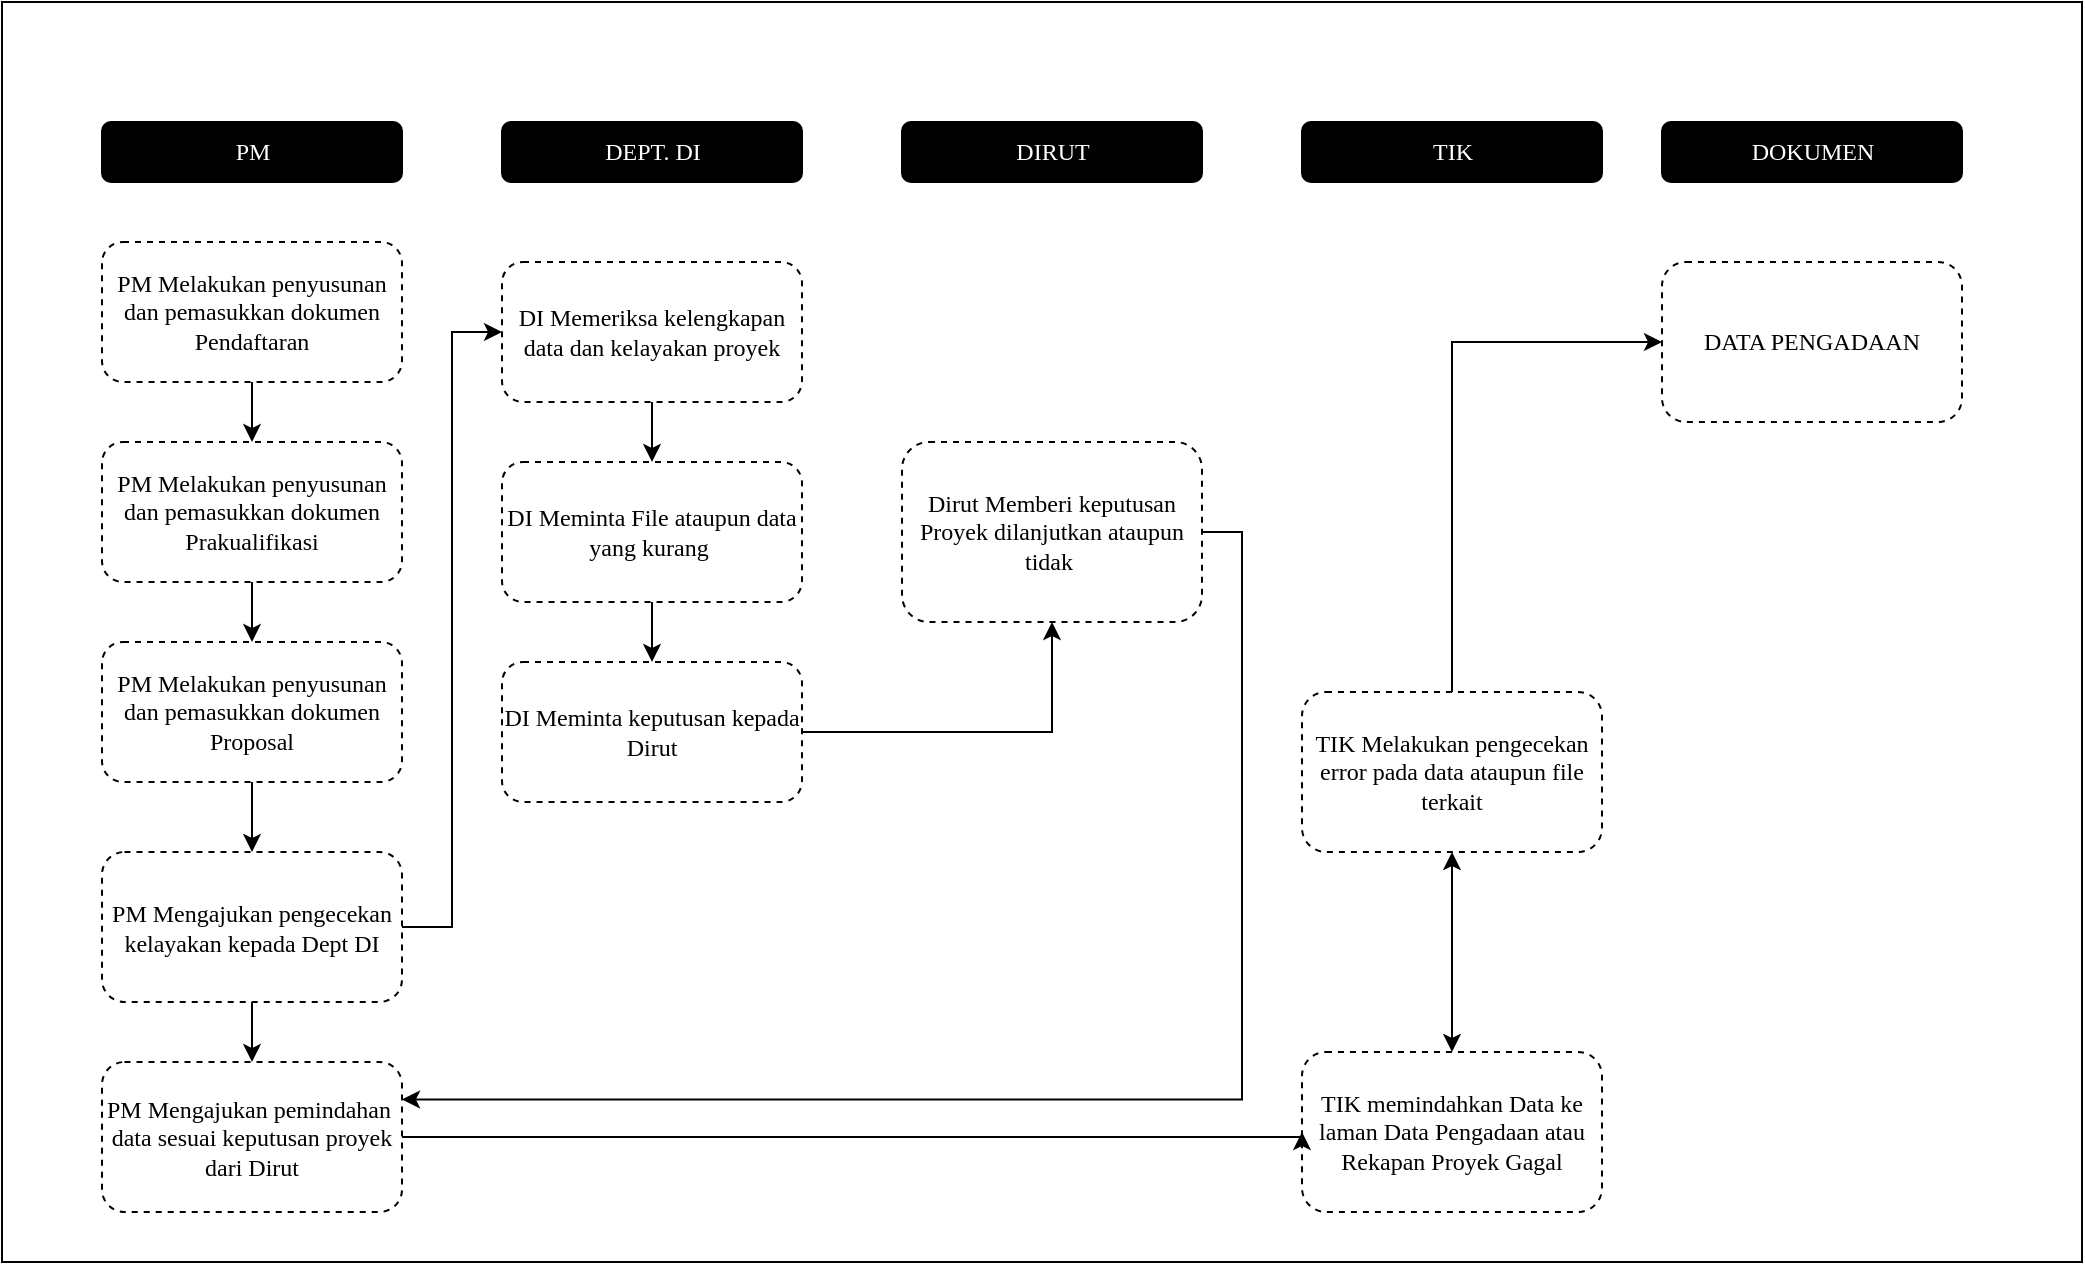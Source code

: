 <mxfile version="25.0.3">
  <diagram name="Page-1" id="x3WNl2rzYbpr7LRXTq11">
    <mxGraphModel dx="1985" dy="1135" grid="1" gridSize="10" guides="1" tooltips="1" connect="1" arrows="1" fold="1" page="1" pageScale="1" pageWidth="850" pageHeight="1100" math="0" shadow="0">
      <root>
        <mxCell id="0" />
        <mxCell id="1" parent="0" />
        <mxCell id="e2ISj9r5LE9VtlsrosC4-1" value="PM" style="rounded=1;html=1;fillColor=#000000;fontColor=#ffffff;fontFamily=Verdana;" parent="1" vertex="1">
          <mxGeometry x="140" y="100" width="150" height="30" as="geometry" />
        </mxCell>
        <mxCell id="e2ISj9r5LE9VtlsrosC4-2" value="DEPT. DI" style="rounded=1;html=1;fillColor=#000000;fontColor=#ffffff;fontFamily=Verdana;" parent="1" vertex="1">
          <mxGeometry x="340" y="100" width="150" height="30" as="geometry" />
        </mxCell>
        <mxCell id="e2ISj9r5LE9VtlsrosC4-3" value="TIK" style="rounded=1;html=1;fillColor=#000000;fontColor=#ffffff;fontFamily=Verdana;" parent="1" vertex="1">
          <mxGeometry x="740" y="100" width="150" height="30" as="geometry" />
        </mxCell>
        <mxCell id="e2ISj9r5LE9VtlsrosC4-26" value="" style="edgeStyle=orthogonalEdgeStyle;rounded=0;orthogonalLoop=1;jettySize=auto;html=1;" parent="1" source="e2ISj9r5LE9VtlsrosC4-5" target="e2ISj9r5LE9VtlsrosC4-23" edge="1">
          <mxGeometry relative="1" as="geometry" />
        </mxCell>
        <mxCell id="e2ISj9r5LE9VtlsrosC4-5" value="PM Melakukan penyusunan dan pemasukkan dokumen Pendaftaran" style="rounded=1;whiteSpace=wrap;html=1;fontFamily=Verdana;dashed=1;" parent="1" vertex="1">
          <mxGeometry x="140" y="160" width="150" height="70" as="geometry" />
        </mxCell>
        <mxCell id="e2ISj9r5LE9VtlsrosC4-6" style="edgeStyle=orthogonalEdgeStyle;rounded=0;orthogonalLoop=1;jettySize=auto;html=1;exitX=0.5;exitY=1;exitDx=0;exitDy=0;" parent="1" edge="1">
          <mxGeometry relative="1" as="geometry">
            <mxPoint x="660" y="220" as="sourcePoint" />
            <mxPoint x="660" y="220" as="targetPoint" />
          </mxGeometry>
        </mxCell>
        <mxCell id="e2ISj9r5LE9VtlsrosC4-37" style="edgeStyle=orthogonalEdgeStyle;rounded=0;orthogonalLoop=1;jettySize=auto;html=1;exitX=1;exitY=0.5;exitDx=0;exitDy=0;entryX=1;entryY=0.25;entryDx=0;entryDy=0;" parent="1" source="e2ISj9r5LE9VtlsrosC4-7" target="e2ISj9r5LE9VtlsrosC4-33" edge="1">
          <mxGeometry relative="1" as="geometry" />
        </mxCell>
        <mxCell id="e2ISj9r5LE9VtlsrosC4-7" value="&lt;font face=&quot;Verdana&quot;&gt;Dirut Memberi keputusan Proyek dilanjutkan ataupun tidak&amp;nbsp;&lt;/font&gt;" style="rounded=1;whiteSpace=wrap;html=1;dashed=1;" parent="1" vertex="1">
          <mxGeometry x="540" y="260" width="150" height="90" as="geometry" />
        </mxCell>
        <mxCell id="e2ISj9r5LE9VtlsrosC4-30" value="" style="edgeStyle=orthogonalEdgeStyle;rounded=0;orthogonalLoop=1;jettySize=auto;html=1;" parent="1" source="e2ISj9r5LE9VtlsrosC4-10" target="e2ISj9r5LE9VtlsrosC4-12" edge="1">
          <mxGeometry relative="1" as="geometry" />
        </mxCell>
        <mxCell id="e2ISj9r5LE9VtlsrosC4-10" value="&lt;font face=&quot;Verdana&quot;&gt;DI Memeriksa kelengkapan data dan kelayakan proyek&lt;/font&gt;" style="rounded=1;whiteSpace=wrap;html=1;dashed=1;" parent="1" vertex="1">
          <mxGeometry x="340" y="170" width="150" height="70" as="geometry" />
        </mxCell>
        <mxCell id="e2ISj9r5LE9VtlsrosC4-11" value="" style="edgeStyle=orthogonalEdgeStyle;rounded=0;orthogonalLoop=1;jettySize=auto;html=1;" parent="1" source="e2ISj9r5LE9VtlsrosC4-12" target="e2ISj9r5LE9VtlsrosC4-18" edge="1">
          <mxGeometry relative="1" as="geometry" />
        </mxCell>
        <mxCell id="e2ISj9r5LE9VtlsrosC4-12" value="&lt;font face=&quot;Verdana&quot;&gt;DI Meminta File ataupun data yang kurang&amp;nbsp;&lt;/font&gt;" style="rounded=1;whiteSpace=wrap;html=1;dashed=1;" parent="1" vertex="1">
          <mxGeometry x="340" y="270" width="150" height="70" as="geometry" />
        </mxCell>
        <mxCell id="e2ISj9r5LE9VtlsrosC4-14" value="&lt;font face=&quot;Verdana&quot;&gt;TIK memindahkan Data ke laman Data Pengadaan atau Rekapan Proyek Gagal&lt;/font&gt;" style="rounded=1;whiteSpace=wrap;html=1;dashed=1;" parent="1" vertex="1">
          <mxGeometry x="740" y="565" width="150" height="80" as="geometry" />
        </mxCell>
        <mxCell id="e2ISj9r5LE9VtlsrosC4-15" value="&lt;font face=&quot;Verdana&quot;&gt;DATA PENGADAAN&lt;/font&gt;" style="rounded=1;whiteSpace=wrap;html=1;dashed=1;" parent="1" vertex="1">
          <mxGeometry x="920" y="170" width="150" height="80" as="geometry" />
        </mxCell>
        <mxCell id="e2ISj9r5LE9VtlsrosC4-16" value="DIRUT" style="rounded=1;html=1;fillColor=#000000;fontColor=#ffffff;fontFamily=Verdana;" parent="1" vertex="1">
          <mxGeometry x="540" y="100" width="150" height="30" as="geometry" />
        </mxCell>
        <mxCell id="e2ISj9r5LE9VtlsrosC4-36" style="edgeStyle=orthogonalEdgeStyle;rounded=0;orthogonalLoop=1;jettySize=auto;html=1;exitX=1;exitY=0.5;exitDx=0;exitDy=0;entryX=0.5;entryY=1;entryDx=0;entryDy=0;" parent="1" source="e2ISj9r5LE9VtlsrosC4-18" target="e2ISj9r5LE9VtlsrosC4-7" edge="1">
          <mxGeometry relative="1" as="geometry" />
        </mxCell>
        <mxCell id="e2ISj9r5LE9VtlsrosC4-18" value="&lt;font face=&quot;Verdana&quot;&gt;DI Meminta keputusan kepada Dirut&lt;/font&gt;" style="rounded=1;whiteSpace=wrap;html=1;dashed=1;" parent="1" vertex="1">
          <mxGeometry x="340" y="370" width="150" height="70" as="geometry" />
        </mxCell>
        <mxCell id="e2ISj9r5LE9VtlsrosC4-38" style="edgeStyle=orthogonalEdgeStyle;rounded=0;orthogonalLoop=1;jettySize=auto;html=1;exitX=0.5;exitY=0;exitDx=0;exitDy=0;entryX=0;entryY=0.5;entryDx=0;entryDy=0;" parent="1" source="e2ISj9r5LE9VtlsrosC4-21" target="e2ISj9r5LE9VtlsrosC4-15" edge="1">
          <mxGeometry relative="1" as="geometry" />
        </mxCell>
        <mxCell id="e2ISj9r5LE9VtlsrosC4-21" value="&lt;font face=&quot;Verdana&quot;&gt;TIK Melakukan pengecekan error pada data ataupun file terkait&lt;/font&gt;" style="rounded=1;whiteSpace=wrap;html=1;dashed=1;" parent="1" vertex="1">
          <mxGeometry x="740" y="385" width="150" height="80" as="geometry" />
        </mxCell>
        <mxCell id="e2ISj9r5LE9VtlsrosC4-22" value="" style="endArrow=classic;startArrow=classic;html=1;rounded=0;exitX=0.5;exitY=0;exitDx=0;exitDy=0;entryX=0.5;entryY=1;entryDx=0;entryDy=0;" parent="1" source="e2ISj9r5LE9VtlsrosC4-14" target="e2ISj9r5LE9VtlsrosC4-21" edge="1">
          <mxGeometry width="50" height="50" relative="1" as="geometry">
            <mxPoint x="420" y="460" as="sourcePoint" />
            <mxPoint x="470" y="410" as="targetPoint" />
          </mxGeometry>
        </mxCell>
        <mxCell id="e2ISj9r5LE9VtlsrosC4-27" value="" style="edgeStyle=orthogonalEdgeStyle;rounded=0;orthogonalLoop=1;jettySize=auto;html=1;" parent="1" source="e2ISj9r5LE9VtlsrosC4-23" target="e2ISj9r5LE9VtlsrosC4-24" edge="1">
          <mxGeometry relative="1" as="geometry" />
        </mxCell>
        <mxCell id="e2ISj9r5LE9VtlsrosC4-23" value="PM Melakukan penyusunan dan pemasukkan dokumen Prakualifikasi" style="rounded=1;whiteSpace=wrap;html=1;fontFamily=Verdana;dashed=1;" parent="1" vertex="1">
          <mxGeometry x="140" y="260" width="150" height="70" as="geometry" />
        </mxCell>
        <mxCell id="e2ISj9r5LE9VtlsrosC4-28" value="" style="edgeStyle=orthogonalEdgeStyle;rounded=0;orthogonalLoop=1;jettySize=auto;html=1;" parent="1" source="e2ISj9r5LE9VtlsrosC4-24" target="e2ISj9r5LE9VtlsrosC4-25" edge="1">
          <mxGeometry relative="1" as="geometry" />
        </mxCell>
        <mxCell id="e2ISj9r5LE9VtlsrosC4-24" value="PM Melakukan penyusunan dan pemasukkan dokumen Proposal" style="rounded=1;whiteSpace=wrap;html=1;fontFamily=Verdana;dashed=1;" parent="1" vertex="1">
          <mxGeometry x="140" y="360" width="150" height="70" as="geometry" />
        </mxCell>
        <mxCell id="e2ISj9r5LE9VtlsrosC4-29" style="edgeStyle=orthogonalEdgeStyle;rounded=0;orthogonalLoop=1;jettySize=auto;html=1;entryX=0;entryY=0.5;entryDx=0;entryDy=0;" parent="1" source="e2ISj9r5LE9VtlsrosC4-25" target="e2ISj9r5LE9VtlsrosC4-10" edge="1">
          <mxGeometry relative="1" as="geometry">
            <Array as="points">
              <mxPoint x="315" y="502" />
              <mxPoint x="315" y="205" />
            </Array>
          </mxGeometry>
        </mxCell>
        <mxCell id="e2ISj9r5LE9VtlsrosC4-34" style="edgeStyle=orthogonalEdgeStyle;rounded=0;orthogonalLoop=1;jettySize=auto;html=1;exitX=0.5;exitY=1;exitDx=0;exitDy=0;entryX=0.5;entryY=0;entryDx=0;entryDy=0;" parent="1" source="e2ISj9r5LE9VtlsrosC4-25" target="e2ISj9r5LE9VtlsrosC4-33" edge="1">
          <mxGeometry relative="1" as="geometry" />
        </mxCell>
        <mxCell id="e2ISj9r5LE9VtlsrosC4-25" value="PM Mengajukan pengecekan kelayakan kepada Dept DI" style="rounded=1;whiteSpace=wrap;html=1;fontFamily=Verdana;dashed=1;" parent="1" vertex="1">
          <mxGeometry x="140" y="465" width="150" height="75" as="geometry" />
        </mxCell>
        <mxCell id="e2ISj9r5LE9VtlsrosC4-31" value="DOKUMEN" style="rounded=1;html=1;fillColor=#000000;fontColor=#ffffff;fontFamily=Verdana;" parent="1" vertex="1">
          <mxGeometry x="920" y="100" width="150" height="30" as="geometry" />
        </mxCell>
        <mxCell id="e2ISj9r5LE9VtlsrosC4-35" style="edgeStyle=orthogonalEdgeStyle;rounded=0;orthogonalLoop=1;jettySize=auto;html=1;exitX=1;exitY=0.5;exitDx=0;exitDy=0;entryX=0;entryY=0.5;entryDx=0;entryDy=0;" parent="1" source="e2ISj9r5LE9VtlsrosC4-33" target="e2ISj9r5LE9VtlsrosC4-14" edge="1">
          <mxGeometry relative="1" as="geometry">
            <Array as="points">
              <mxPoint x="740" y="608" />
            </Array>
          </mxGeometry>
        </mxCell>
        <mxCell id="e2ISj9r5LE9VtlsrosC4-33" value="PM Mengajukan pemindahan&amp;nbsp;&lt;div&gt;data sesuai keputusan proyek dari Dirut&lt;/div&gt;" style="rounded=1;whiteSpace=wrap;html=1;fontFamily=Verdana;dashed=1;" parent="1" vertex="1">
          <mxGeometry x="140" y="570" width="150" height="75" as="geometry" />
        </mxCell>
        <mxCell id="e2ISj9r5LE9VtlsrosC4-39" value="" style="rounded=0;whiteSpace=wrap;html=1;fillColor=none;" parent="1" vertex="1">
          <mxGeometry x="90" y="40" width="1040" height="630" as="geometry" />
        </mxCell>
      </root>
    </mxGraphModel>
  </diagram>
</mxfile>
